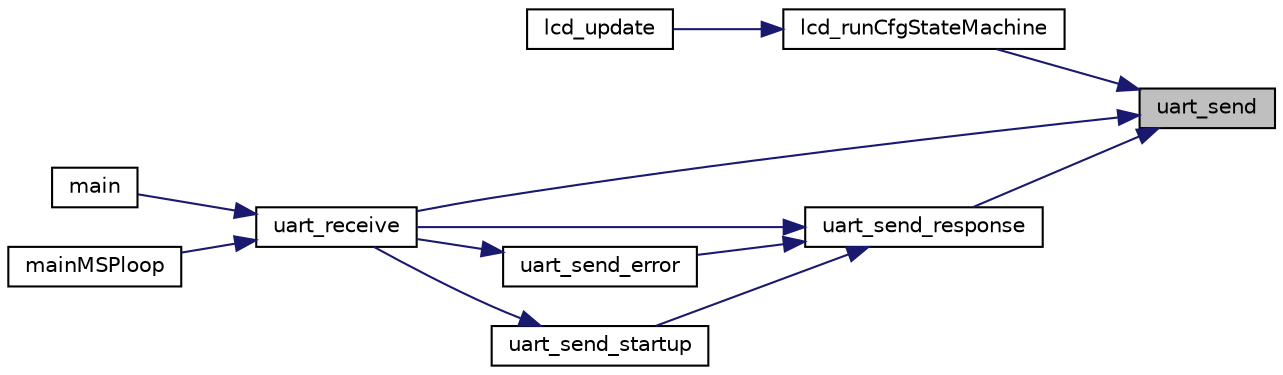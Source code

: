 digraph "uart_send"
{
 // LATEX_PDF_SIZE
  edge [fontname="Helvetica",fontsize="10",labelfontname="Helvetica",labelfontsize="10"];
  node [fontname="Helvetica",fontsize="10",shape=record];
  rankdir="RL";
  Node1 [label="uart_send",height=0.2,width=0.4,color="black", fillcolor="grey75", style="filled", fontcolor="black",tooltip=" "];
  Node1 -> Node2 [dir="back",color="midnightblue",fontsize="10",style="solid",fontname="Helvetica"];
  Node2 [label="lcd_runCfgStateMachine",height=0.2,width=0.4,color="black", fillcolor="white", style="filled",URL="$lcd_8h.html#a2b2e8fa3174ac937df7348c83cfc53b8",tooltip=" "];
  Node2 -> Node3 [dir="back",color="midnightblue",fontsize="10",style="solid",fontname="Helvetica"];
  Node3 [label="lcd_update",height=0.2,width=0.4,color="black", fillcolor="white", style="filled",URL="$lcd_8h.html#adf0a5938f7bf89fe5cec5d7275a73d1e",tooltip=" "];
  Node1 -> Node4 [dir="back",color="midnightblue",fontsize="10",style="solid",fontname="Helvetica"];
  Node4 [label="uart_receive",height=0.2,width=0.4,color="black", fillcolor="white", style="filled",URL="$usci_8h.html#a64bd3fadf45c225d0190b6718ef2573d",tooltip=" "];
  Node4 -> Node5 [dir="back",color="midnightblue",fontsize="10",style="solid",fontname="Helvetica"];
  Node5 [label="main",height=0.2,width=0.4,color="black", fillcolor="white", style="filled",URL="$main_8c.html#a840291bc02cba5474a4cb46a9b9566fe",tooltip=" "];
  Node4 -> Node6 [dir="back",color="midnightblue",fontsize="10",style="solid",fontname="Helvetica"];
  Node6 [label="mainMSPloop",height=0.2,width=0.4,color="black", fillcolor="white", style="filled",URL="$main_m_s_p_8h.html#a6f9ad05474f475b7d9f0827da5484fd0",tooltip=" "];
  Node1 -> Node7 [dir="back",color="midnightblue",fontsize="10",style="solid",fontname="Helvetica"];
  Node7 [label="uart_send_response",height=0.2,width=0.4,color="black", fillcolor="white", style="filled",URL="$usci_8c.html#a27dbf879f0ac9f3a2a4c52b064823a8e",tooltip=" "];
  Node7 -> Node4 [dir="back",color="midnightblue",fontsize="10",style="solid",fontname="Helvetica"];
  Node7 -> Node8 [dir="back",color="midnightblue",fontsize="10",style="solid",fontname="Helvetica"];
  Node8 [label="uart_send_error",height=0.2,width=0.4,color="black", fillcolor="white", style="filled",URL="$usci_8c.html#a26fb8b32000f508f76dccb9c9d77f3fd",tooltip=" "];
  Node8 -> Node4 [dir="back",color="midnightblue",fontsize="10",style="solid",fontname="Helvetica"];
  Node7 -> Node9 [dir="back",color="midnightblue",fontsize="10",style="solid",fontname="Helvetica"];
  Node9 [label="uart_send_startup",height=0.2,width=0.4,color="black", fillcolor="white", style="filled",URL="$usci_8c.html#a370299e239f2550d395ad9ea897dcac5",tooltip=" "];
  Node9 -> Node4 [dir="back",color="midnightblue",fontsize="10",style="solid",fontname="Helvetica"];
}
